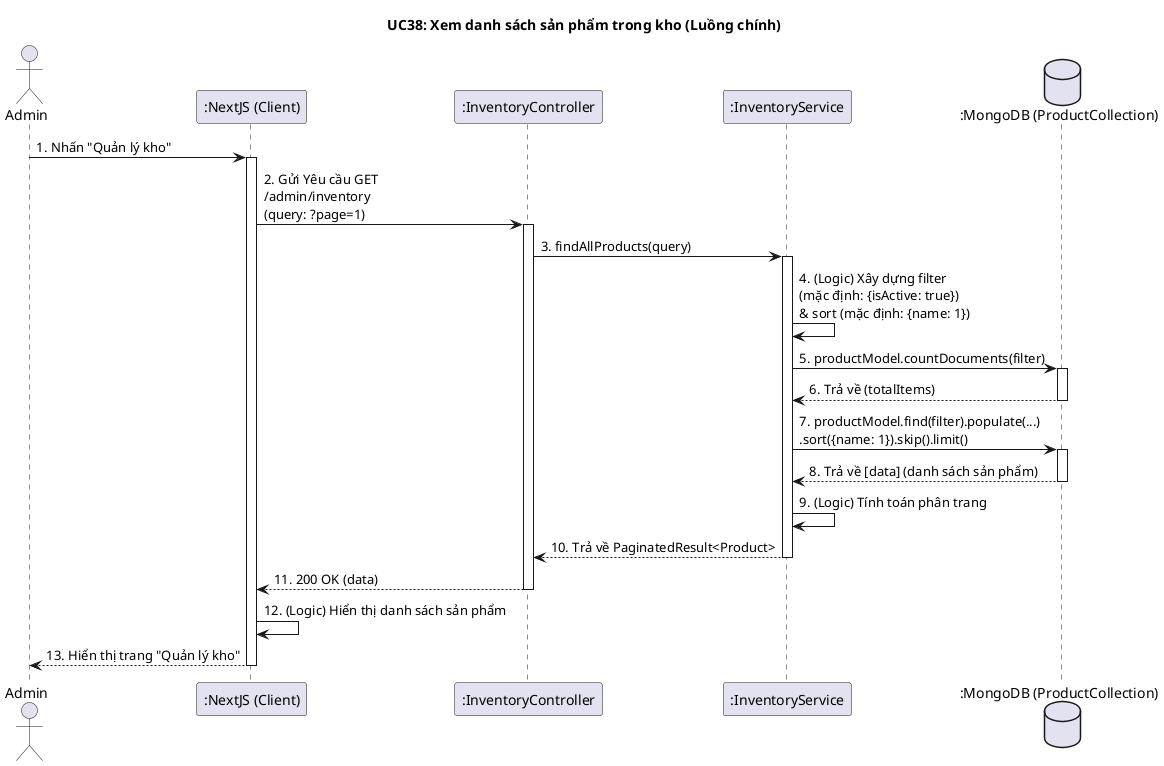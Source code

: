 @startuml
title UC38: Xem danh sách sản phẩm trong kho (Luồng chính)

actor Admin
participant ":NextJS (Client)" as Client
participant ":InventoryController" as Controller
participant ":InventoryService" as Service
database ":MongoDB (ProductCollection)" as DB

Admin -> Client: 1. Nhấn "Quản lý kho"
activate Client

Client -> Controller: 2. Gửi Yêu cầu GET\n/admin/inventory \n(query: ?page=1)
activate Controller

Controller -> Service: 3. findAllProducts(query)
activate Service

Service -> Service: 4. (Logic) Xây dựng filter\n(mặc định: {isActive: true})\n& sort (mặc định: {name: 1})

Service -> DB: 5. productModel.countDocuments(filter)
activate DB
DB --> Service: 6. Trả về (totalItems)
deactivate DB

Service -> DB: 7. productModel.find(filter).populate(...)\n.sort({name: 1}).skip().limit()
activate DB
DB --> Service: 8. Trả về [data] (danh sách sản phẩm)
deactivate DB

Service -> Service: 9. (Logic) Tính toán phân trang
Service --> Controller: 10. Trả về PaginatedResult<Product>
deactivate Service

Controller --> Client: 11. 200 OK (data)
deactivate Controller

Client -> Client: 12. (Logic) Hiển thị danh sách sản phẩm
Client --> Admin: 13. Hiển thị trang "Quản lý kho"
deactivate Client

@enduml